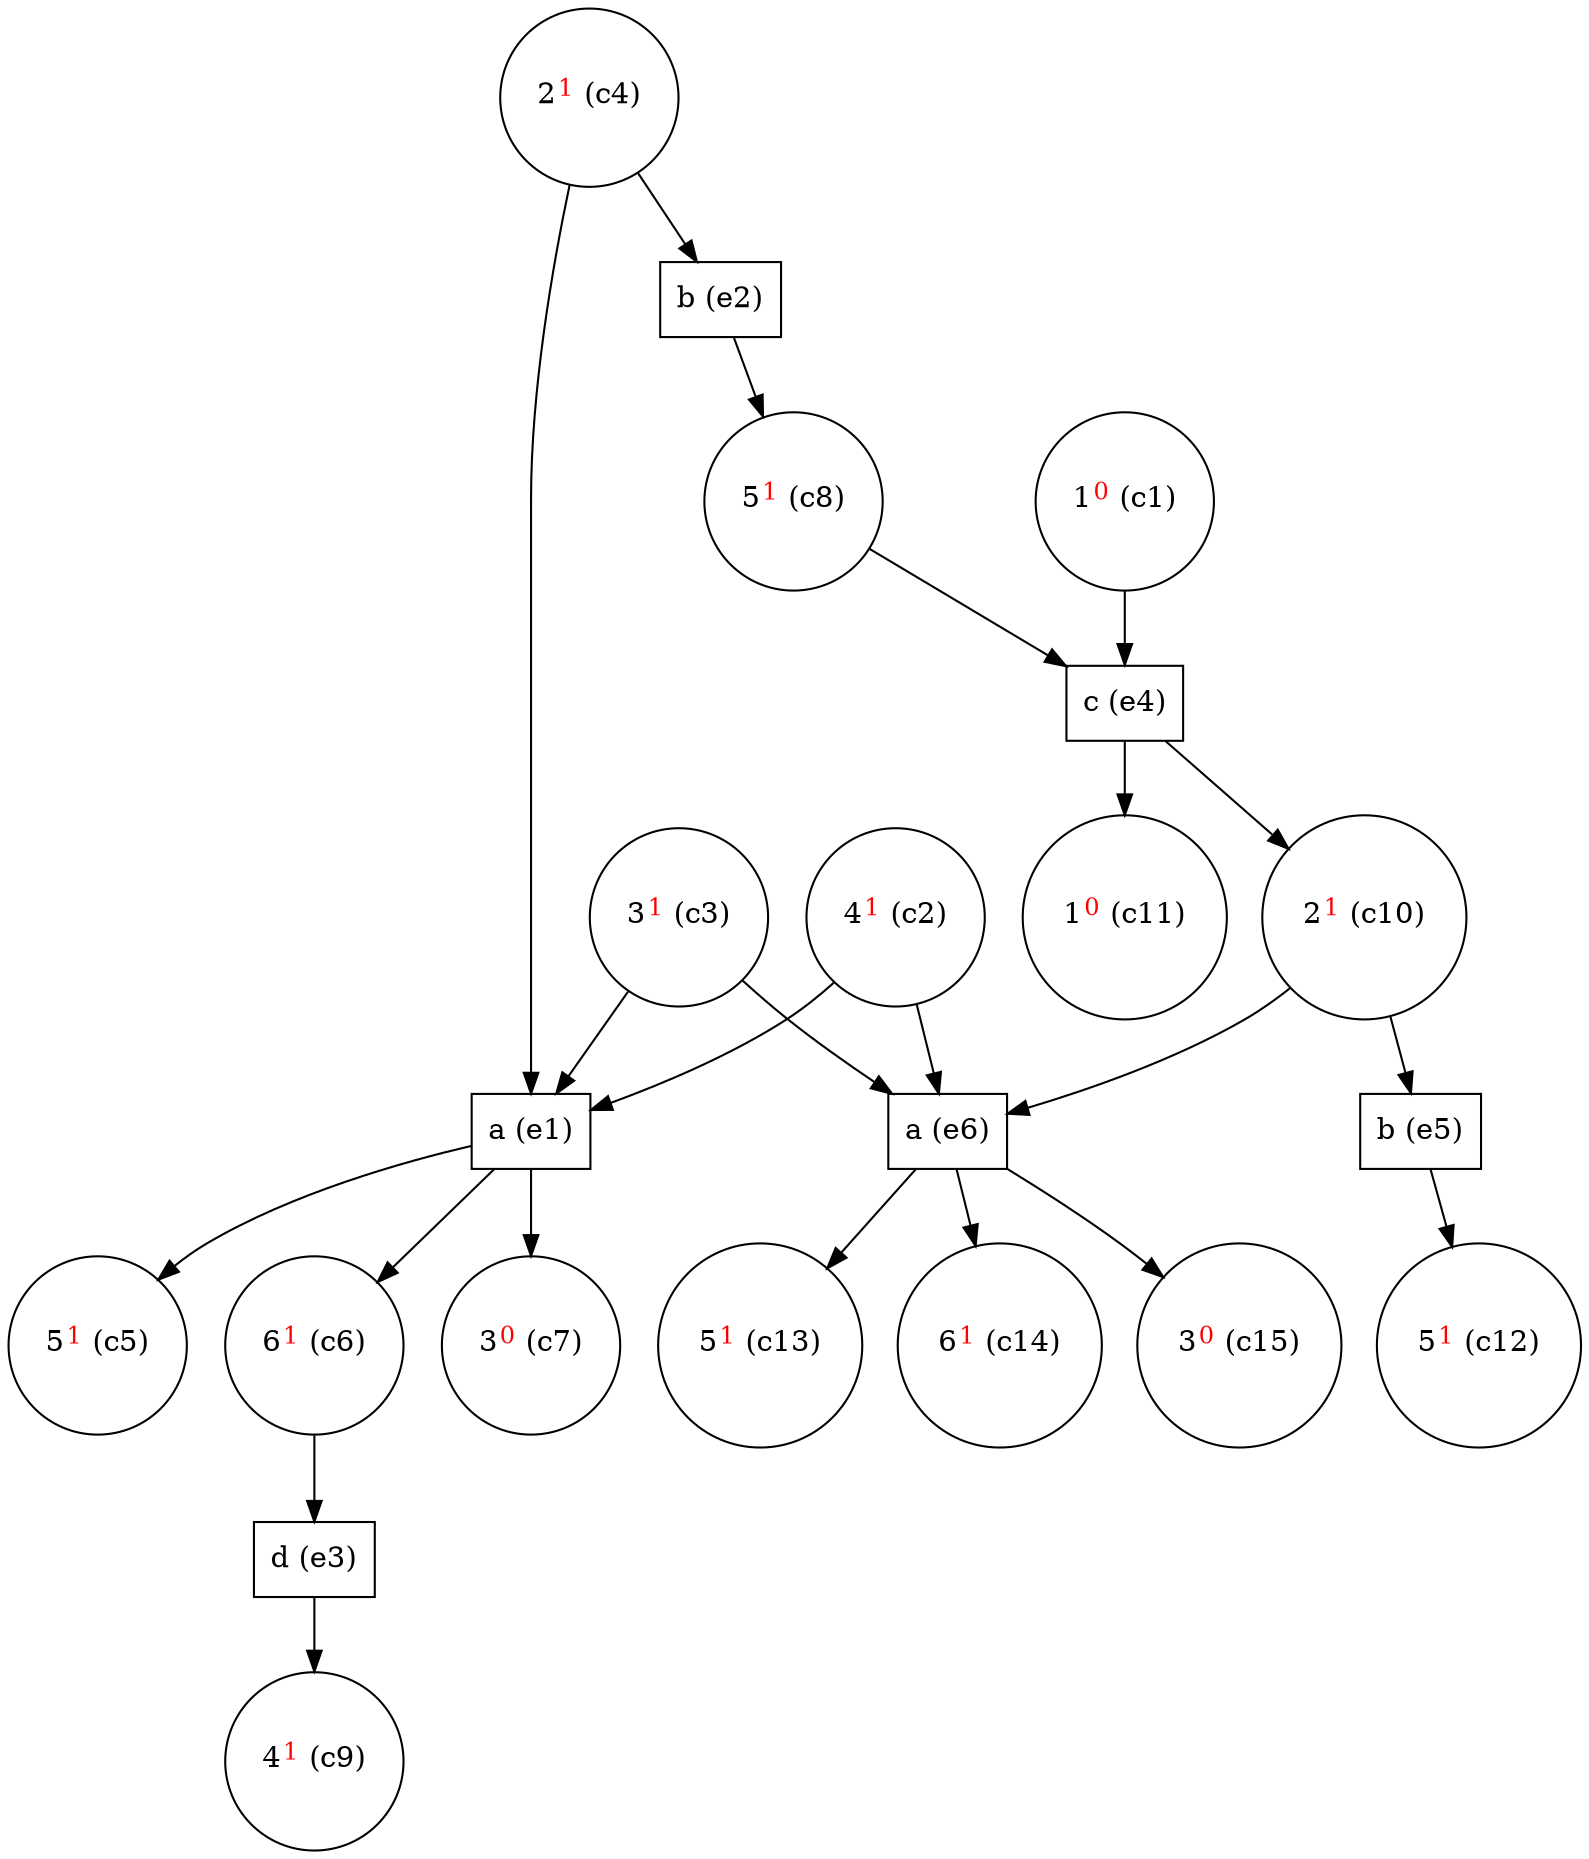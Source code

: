 digraph test {
  c1 -> e4;
  c2 -> e6;
  c2 -> e1;
  c3 -> e6;
  c3 -> e1;
  c4 -> e2;
  c4 -> e1;
  e1 -> c5;
  e1 -> c6;
  c6 -> e3;
  e1 -> c7;
  e2 -> c8;
  c8 -> e4;
  e3 -> c9;
  e4 -> c10;
  c10 -> e5;
  c10 -> e6;
  e4 -> c11;
  e5 -> c12;
  e6 -> c13;
  e6 -> c14;
  e6 -> c15;
  c1 [label= <1<FONT COLOR="red"><SUP>0</SUP></FONT>&nbsp;(c1)> shape=circle];
  c2 [label= <4<FONT COLOR="red"><SUP>1</SUP></FONT>&nbsp;(c2)> shape=circle];
  c3 [label= <3<FONT COLOR="red"><SUP>1</SUP></FONT>&nbsp;(c3)> shape=circle];
  c4 [label= <2<FONT COLOR="red"><SUP>1</SUP></FONT>&nbsp;(c4)> shape=circle];
  c5 [label= <5<FONT COLOR="red"><SUP>1</SUP></FONT>&nbsp;(c5)> shape=circle];
  c6 [label= <6<FONT COLOR="red"><SUP>1</SUP></FONT>&nbsp;(c6)> shape=circle];
  c7 [label= <3<FONT COLOR="red"><SUP>0</SUP></FONT>&nbsp;(c7)> shape=circle];
  c8 [label= <5<FONT COLOR="red"><SUP>1</SUP></FONT>&nbsp;(c8)> shape=circle];
  c9 [label= <4<FONT COLOR="red"><SUP>1</SUP></FONT>&nbsp;(c9)> shape=circle];
  c10 [label= <2<FONT COLOR="red"><SUP>1</SUP></FONT>&nbsp;(c10)> shape=circle];
  c11 [label= <1<FONT COLOR="red"><SUP>0</SUP></FONT>&nbsp;(c11)> shape=circle];
  c12 [label= <5<FONT COLOR="red"><SUP>1</SUP></FONT>&nbsp;(c12)> shape=circle];
  c13 [label= <5<FONT COLOR="red"><SUP>1</SUP></FONT>&nbsp;(c13)> shape=circle];
  c14 [label= <6<FONT COLOR="red"><SUP>1</SUP></FONT>&nbsp;(c14)> shape=circle];
  c15 [label= <3<FONT COLOR="red"><SUP>0</SUP></FONT>&nbsp;(c15)> shape=circle];
  e1 [label="a (e1)" shape=box];
  e2 [label="b (e2)" shape=box];
  e3 [label="d (e3)" shape=box];
  e4 [label="c (e4)" shape=box];
  e5 [label="b (e5)" shape=box];
  e6 [label="a (e6)" shape=box];
}
